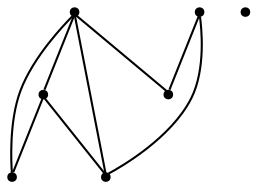 graph {
  node [shape=point,comment="{\"directed\":false,\"doi\":\"10.1007/978-3-030-92931-2_14\",\"figure\":\"5 (1)\"}"]

  v0 [pos="1379.540643191809,342.269583863672"]
  v1 [pos="1239.4308138740967,258.0904877225529"]
  v2 [pos="1019.3581995649732,440.1464747140247"]
  v3 [pos="1403.1204048599195,490.4829579566204"]
  v4 [pos="1238.4211887720983,432.2618619054769"]
  v5 [pos="1257.575387333687,642.7387253966526"]
  v6 [pos="1166.2962167635044,507.34792575827754"]

  v0 -- v4 [id="-10",pos="1379.540643191809,342.269583863672 1238.4211887720983,432.2618619054769 1238.4211887720983,432.2618619054769 1238.4211887720983,432.2618619054769"]
  v1 -- v4 [id="-16",pos="1239.4308138740967,258.0904877225529 1238.4211887720983,432.2618619054769 1238.4211887720983,432.2618619054769 1238.4211887720983,432.2618619054769"]
  v6 -- v4 [id="-19",pos="1166.2962167635044,507.34792575827754 1238.4211887720983,432.2618619054769 1238.4211887720983,432.2618619054769 1238.4211887720983,432.2618619054769"]
  v1 -- v2 [id="-3",pos="1239.4308138740967,258.0904877225529 1098.3749478720836,259.2739808480786 1025.167383052183,316.7699234711383 1019.3581995649732,440.1464747140247"]
  v1 -- v3 [id="-5",pos="1239.4308138740967,258.0904877225529 1417.442424178018,284.7985675948571 1473.5138006661816,359.45121810446074 1403.1204048599195,490.4829579566204"]
  v0 -- v3 [id="-9",pos="1379.540643191809,342.269583863672 1403.1204048599195,490.4829579566204 1403.1204048599195,490.4829579566204 1403.1204048599195,490.4829579566204"]
  v1 -- v0 [id="-15",pos="1239.4308138740967,258.0904877225529 1379.540643191809,342.269583863672 1379.540643191809,342.269583863672 1379.540643191809,342.269583863672"]
  v6 -- v2 [id="-18",pos="1166.2962167635044,507.34792575827754 1019.3581995649732,440.1464747140247 1019.3581995649732,440.1464747140247 1019.3581995649732,440.1464747140247"]
}